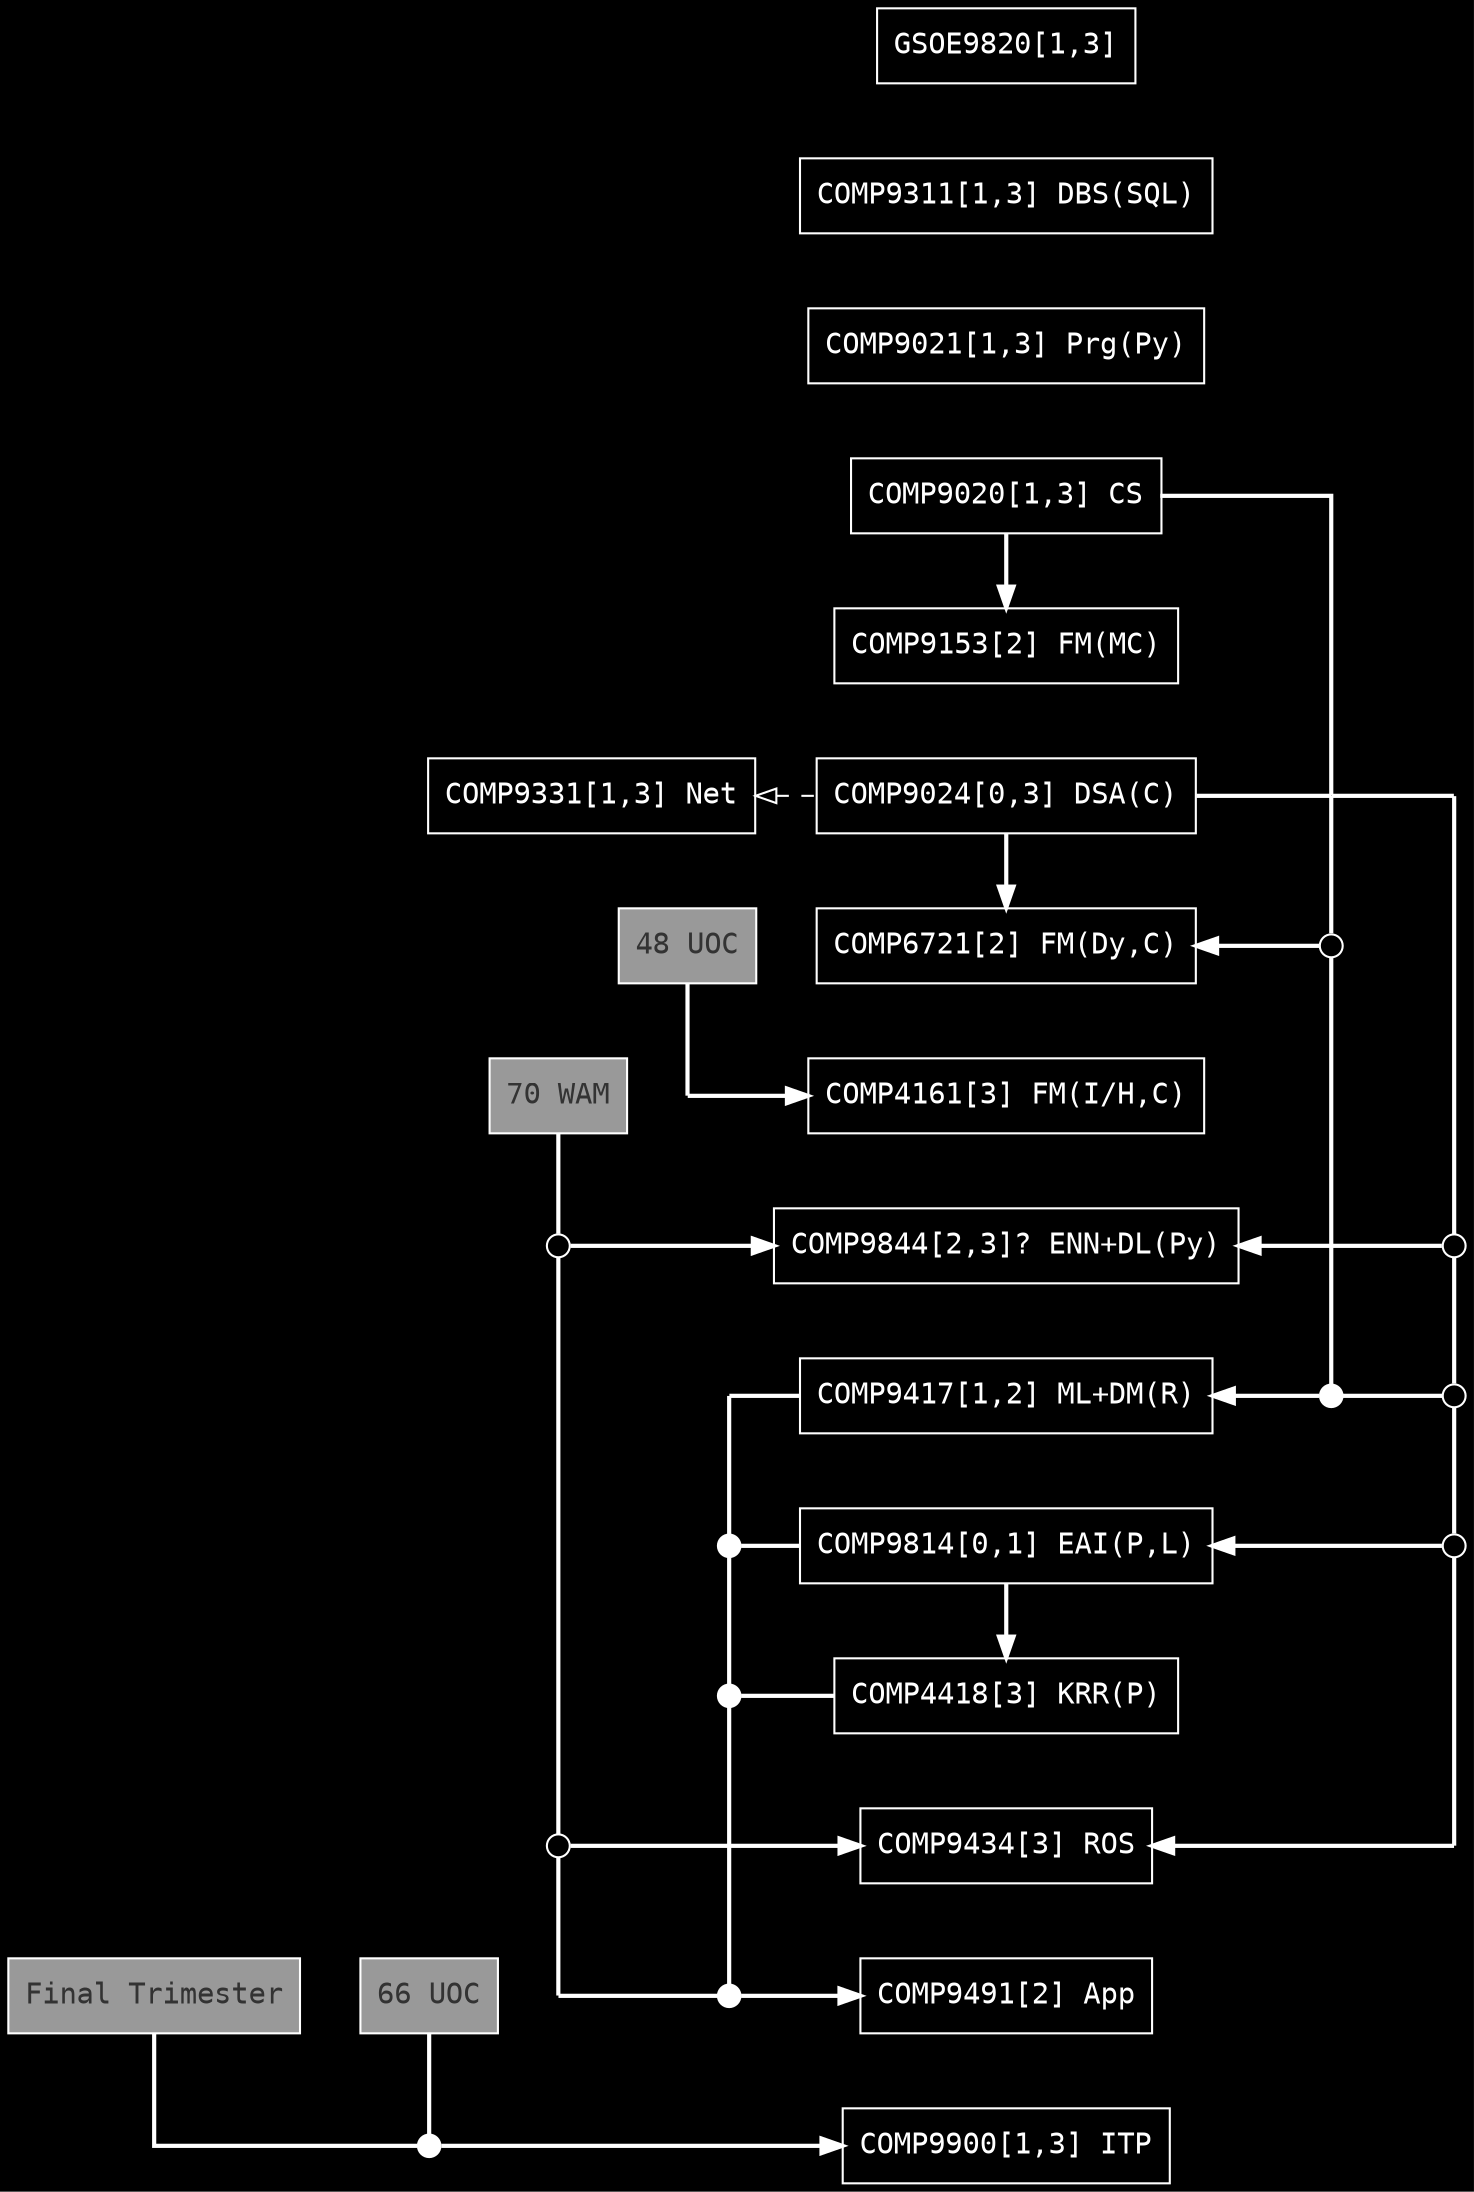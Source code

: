 //       Temporal Academia
digraph "Academic Timeline" {

	// Configuration
	bgcolor=black
	graph [ splines=ortho nodesep=.4 ]// concentrate=true ]

	// Nodal Groups
	{ node [ group=metaunsw fontname=monospace fontcolor="#333333" style=filled fillcolor="#999999" color="#FFFFFF" shape=box ]
		// MIT program 8543
		uoc48 [ label="48 UOC" ]
		uoc66 [ label="66 UOC" ]
		finals [ label="Final Trimester" ]
		wam70 [ label="70 WAM" ]
		//OR [ label="∨" ]
	} { node [ group=unsw fontname=monospace fontcolor="#FFFFFF" style=filled fillcolor="#000000" color="#FFFFFF" shape=box ]
		comp9021 [ label="COMP9021[1,3] Prg(Py)"]// Principles of Programming (Python)" ]
		comp9024 [ label="COMP9024[0,3] DSA(C)"]// Data Structures and Algorithms (C)" ]
		comp9311 [ label="COMP9311[1,3] DBS(SQL)"]// Database Systesm (SQL)" ]
		comp9331 [ label="COMP9331[1,3] Net"]// Computer Networks and Applications (TCP/IP)" ]
		comp9814 [ label="COMP9814[0,1] EAI(P,L)"]// Extended Artificial Intelligence (Prolog, Lisp)" ]
			//comp9414 [ label="COMP9414"]// Artificial Intelligence (Prolog, Lisp)" ]
		comp9900 [ label="COMP9900[1,3] ITP"]// Information Technology Project (FM,AI,Prolog,Lisp,Hex)" ]
		gsoe9820 [ label="GSOE9820[1,3]"]// Engineering Project Management (Scrum)" ]
		comp4418 [ label="COMP4418[3] KRR(P)"]// Knowledge Representation and Reasoning (Prolog, Potassco)" ]
		comp9417 [ label="COMP9417[1,2] ML+DM(R)"]// Machine Learning and Data Mining (R)" ]
		comp9844 [ label="COMP9844[2,3]? ENN+DL(Py)"]// Extended Neural Networks and Deep Learning (PyTorch)" ]
			//comp9444 [ label="COMP9444[2,3] NN+DL(Py)"]// Neural Networks and Deep Learning (PyTorch)" ]
		comp4161 [ label="COMP4161[3] FM(I/H,C)"]// Advanced Topics in Software Verification (Isabelle/HOL, C, AutoCorres)" ]
		comp6721 [ label="COMP6721[2] FM(Dy,C)"]// (In-)Formal Methods: The Lost Art (Python, C, Dafny)" ]
		comp9153 [ label="COMP9153[2] FM(MC)"]// Algorithmic Verification (model checking including SPIN, Skink, and UPPAAL)" ]
		comp9434 [ label="COMP9434[3] ROS"]// Robotic Software Architecture (ROS, Computer Vision)" ]
		comp9491 [ label="COMP9491[2] App"]// Applied Artificial Intelligence (Computer Vision)" ]
		comp9020 [ label="COMP9020[1,3] CS"]// Fundamentals of Computer Science (Discrete Maths)" ]
	} { node[shape=circle color=white fixedsize=true label="" width=.15]
		wam70a wam70b comp9020a
		comp9024c comp9024d comp9024e
	} { node[shape=point color=white width=.15]
		z wam70d comp4418a comp9814a comp9417b
	} { node[shape=point width=0]
		wam70c comp9417a comp9024a comp9024b comp9024f uoc48a
	}

	// Rows
	{rank=same comp9331 comp9024}
	//{rank=same uoc48 comp4161}
	//{rank=same wam70 comp9844}
	{rank=same z comp9900}
	{rank=same wam70a comp9844 comp9024c}
	{rank=same wam70b comp9434 comp9024f}
	{rank=same uoc66 finals wam70c wam70d comp9491}
	{rank=same comp6721 comp9020a}
	{rank=same comp9814a comp9814 comp9024e}
	{rank=same comp4418a comp4418}
	{rank=same comp9417a comp9417 comp9417b comp9024d}
	{rank=same comp9024 comp9024a comp9024b}
	{rank=same wam70 uoc48a comp4161}

	/* Edge-based Dependencies */
	{ edge [ color="#FFFFFF" style=bold ] // Prerequisite
		comp9020 -> comp9153 [weight=1337]
		comp9020 -> comp9024a [tailport=e dir=none]
			comp9024a -> comp9020a [dir=none weight=1337]
			comp9020a -> comp9417b [dir=none weight=1337]
			comp9417 -> comp9417b [dir=back]
			comp6721 -> comp9020a [dir=back]
		comp9024 -> comp6721 [weight=1337]
		//comp9024 -> {comp9417, comp9434, comp9814, comp9844} [ tailport=e headport=e weight=-1337 style=invis]
			comp9024 -> comp9024a [dir=none]
			comp9024a -> comp9024b [dir=none]
			comp9024b -> comp9024c [dir=none weight=1337]
			comp9844 -> comp9024c [dir=back]
			comp9024c -> comp9024d [dir=none weight=1337]
			comp9417b -> comp9024d [dir=none]
			comp9024d -> comp9024e [dir=none weight=1337]
			comp9024e -> comp9024f [dir=none weight=1337]
			comp9434 -> comp9024f [dir=back]
		uoc48 -> uoc48a [dir=none weight=1337]
			uoc48a -> comp4161
		wam70 -> wam70a [dir=none weight=1337]
			wam70a -> comp9844
			wam70a -> wam70b [dir=none weight=1337]
			wam70b -> comp9434
			wam70b -> wam70c [dir=none weight=1337]
			wam70c -> wam70d [dir=none]
			wam70d -> comp9491
		comp9814 -> comp4418 [weight=1337]
		comp9814a -> comp9814 [dir=none]
			comp9814a -> comp4418a [dir=none weight=1337]
			comp9814 -> comp9024e [dir=back]
		comp4418a -> comp4418 [dir=none]
			comp4418a -> wam70d [dir=none weight=1337]
		comp9417a -> comp9417 [dir=none]
			comp9417a -> comp9814a [dir=none weight=1337]
		{uoc66, finals} -> z [dir=none]
		z -> comp9900
	} { edge [ color="#FFFFFF" style=dashed arrowtail=empty ] // Corequisite
		comp9331 -> comp9024 [dir=back]// tailport=e headport=w ]//xlabel="abc" labelfontcolor=white forcelabels=true ]
	} { edge [ color="#333333" arrowhead=normal style=tapered penwidth=6 tailport=s headport=n weight=1337 ]
	} { edge [ style=invis tailport=s headport=n weight=1337 ]
		gsoe9820 -> comp9311 -> comp9021 -> comp9020
		comp9153 -> comp9024
		comp6721 -> comp4161 -> comp9844 -> comp9417 -> comp9814
		comp4418 -> comp9434 -> comp9491 -> comp9900
		wam70 -> uoc48a
	}

}
